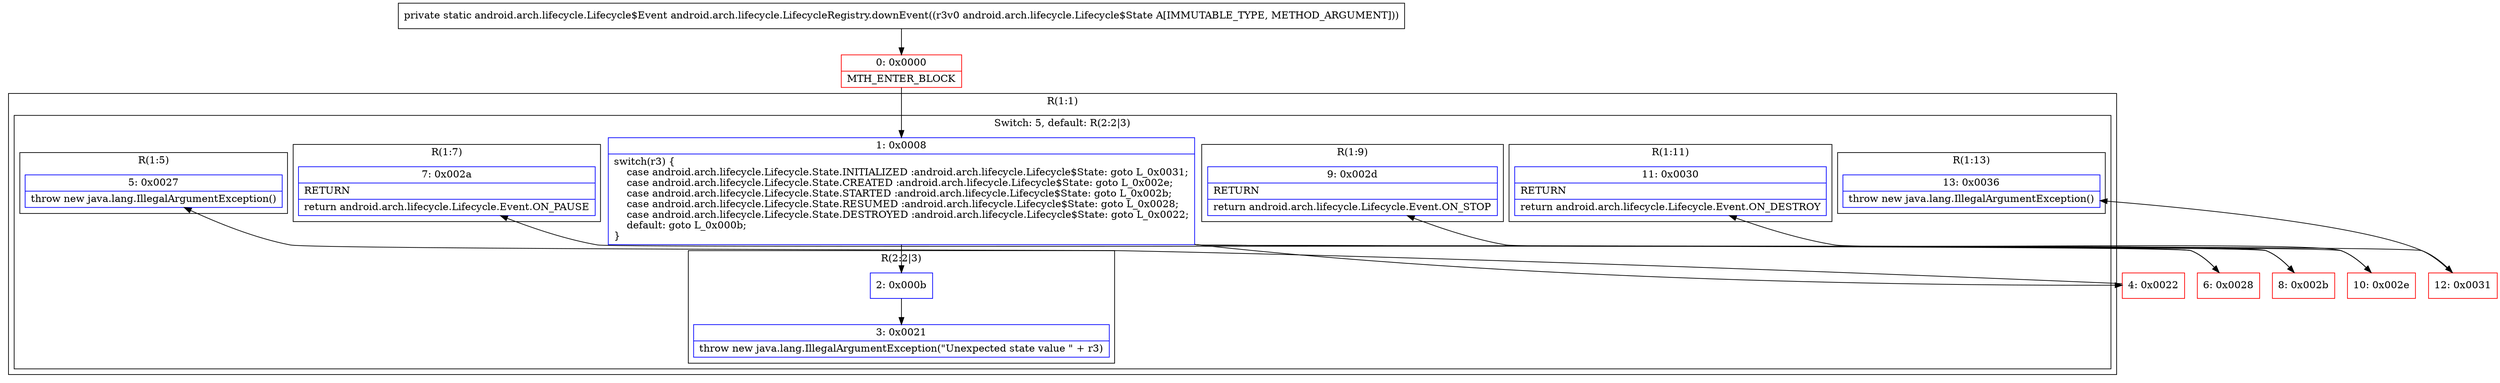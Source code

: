 digraph "CFG forandroid.arch.lifecycle.LifecycleRegistry.downEvent(Landroid\/arch\/lifecycle\/Lifecycle$State;)Landroid\/arch\/lifecycle\/Lifecycle$Event;" {
subgraph cluster_Region_383256741 {
label = "R(1:1)";
node [shape=record,color=blue];
subgraph cluster_SwitchRegion_1556975385 {
label = "Switch: 5, default: R(2:2|3)";
node [shape=record,color=blue];
Node_1 [shape=record,label="{1\:\ 0x0008|switch(r3) \{\l    case android.arch.lifecycle.Lifecycle.State.INITIALIZED :android.arch.lifecycle.Lifecycle$State: goto L_0x0031;\l    case android.arch.lifecycle.Lifecycle.State.CREATED :android.arch.lifecycle.Lifecycle$State: goto L_0x002e;\l    case android.arch.lifecycle.Lifecycle.State.STARTED :android.arch.lifecycle.Lifecycle$State: goto L_0x002b;\l    case android.arch.lifecycle.Lifecycle.State.RESUMED :android.arch.lifecycle.Lifecycle$State: goto L_0x0028;\l    case android.arch.lifecycle.Lifecycle.State.DESTROYED :android.arch.lifecycle.Lifecycle$State: goto L_0x0022;\l    default: goto L_0x000b;\l\}\l}"];
subgraph cluster_Region_1448352815 {
label = "R(1:13)";
node [shape=record,color=blue];
Node_13 [shape=record,label="{13\:\ 0x0036|throw new java.lang.IllegalArgumentException()\l}"];
}
subgraph cluster_Region_1894787508 {
label = "R(1:11)";
node [shape=record,color=blue];
Node_11 [shape=record,label="{11\:\ 0x0030|RETURN\l|return android.arch.lifecycle.Lifecycle.Event.ON_DESTROY\l}"];
}
subgraph cluster_Region_641436207 {
label = "R(1:9)";
node [shape=record,color=blue];
Node_9 [shape=record,label="{9\:\ 0x002d|RETURN\l|return android.arch.lifecycle.Lifecycle.Event.ON_STOP\l}"];
}
subgraph cluster_Region_373189814 {
label = "R(1:7)";
node [shape=record,color=blue];
Node_7 [shape=record,label="{7\:\ 0x002a|RETURN\l|return android.arch.lifecycle.Lifecycle.Event.ON_PAUSE\l}"];
}
subgraph cluster_Region_1618853690 {
label = "R(1:5)";
node [shape=record,color=blue];
Node_5 [shape=record,label="{5\:\ 0x0027|throw new java.lang.IllegalArgumentException()\l}"];
}
subgraph cluster_Region_296851208 {
label = "R(2:2|3)";
node [shape=record,color=blue];
Node_2 [shape=record,label="{2\:\ 0x000b}"];
Node_3 [shape=record,label="{3\:\ 0x0021|throw new java.lang.IllegalArgumentException(\"Unexpected state value \" + r3)\l}"];
}
}
}
Node_0 [shape=record,color=red,label="{0\:\ 0x0000|MTH_ENTER_BLOCK\l}"];
Node_4 [shape=record,color=red,label="{4\:\ 0x0022}"];
Node_6 [shape=record,color=red,label="{6\:\ 0x0028}"];
Node_8 [shape=record,color=red,label="{8\:\ 0x002b}"];
Node_10 [shape=record,color=red,label="{10\:\ 0x002e}"];
Node_12 [shape=record,color=red,label="{12\:\ 0x0031}"];
MethodNode[shape=record,label="{private static android.arch.lifecycle.Lifecycle$Event android.arch.lifecycle.LifecycleRegistry.downEvent((r3v0 android.arch.lifecycle.Lifecycle$State A[IMMUTABLE_TYPE, METHOD_ARGUMENT])) }"];
MethodNode -> Node_0;
Node_1 -> Node_2;
Node_1 -> Node_4;
Node_1 -> Node_6;
Node_1 -> Node_8;
Node_1 -> Node_10;
Node_1 -> Node_12;
Node_2 -> Node_3;
Node_0 -> Node_1;
Node_4 -> Node_5;
Node_6 -> Node_7;
Node_8 -> Node_9;
Node_10 -> Node_11;
Node_12 -> Node_13;
}

